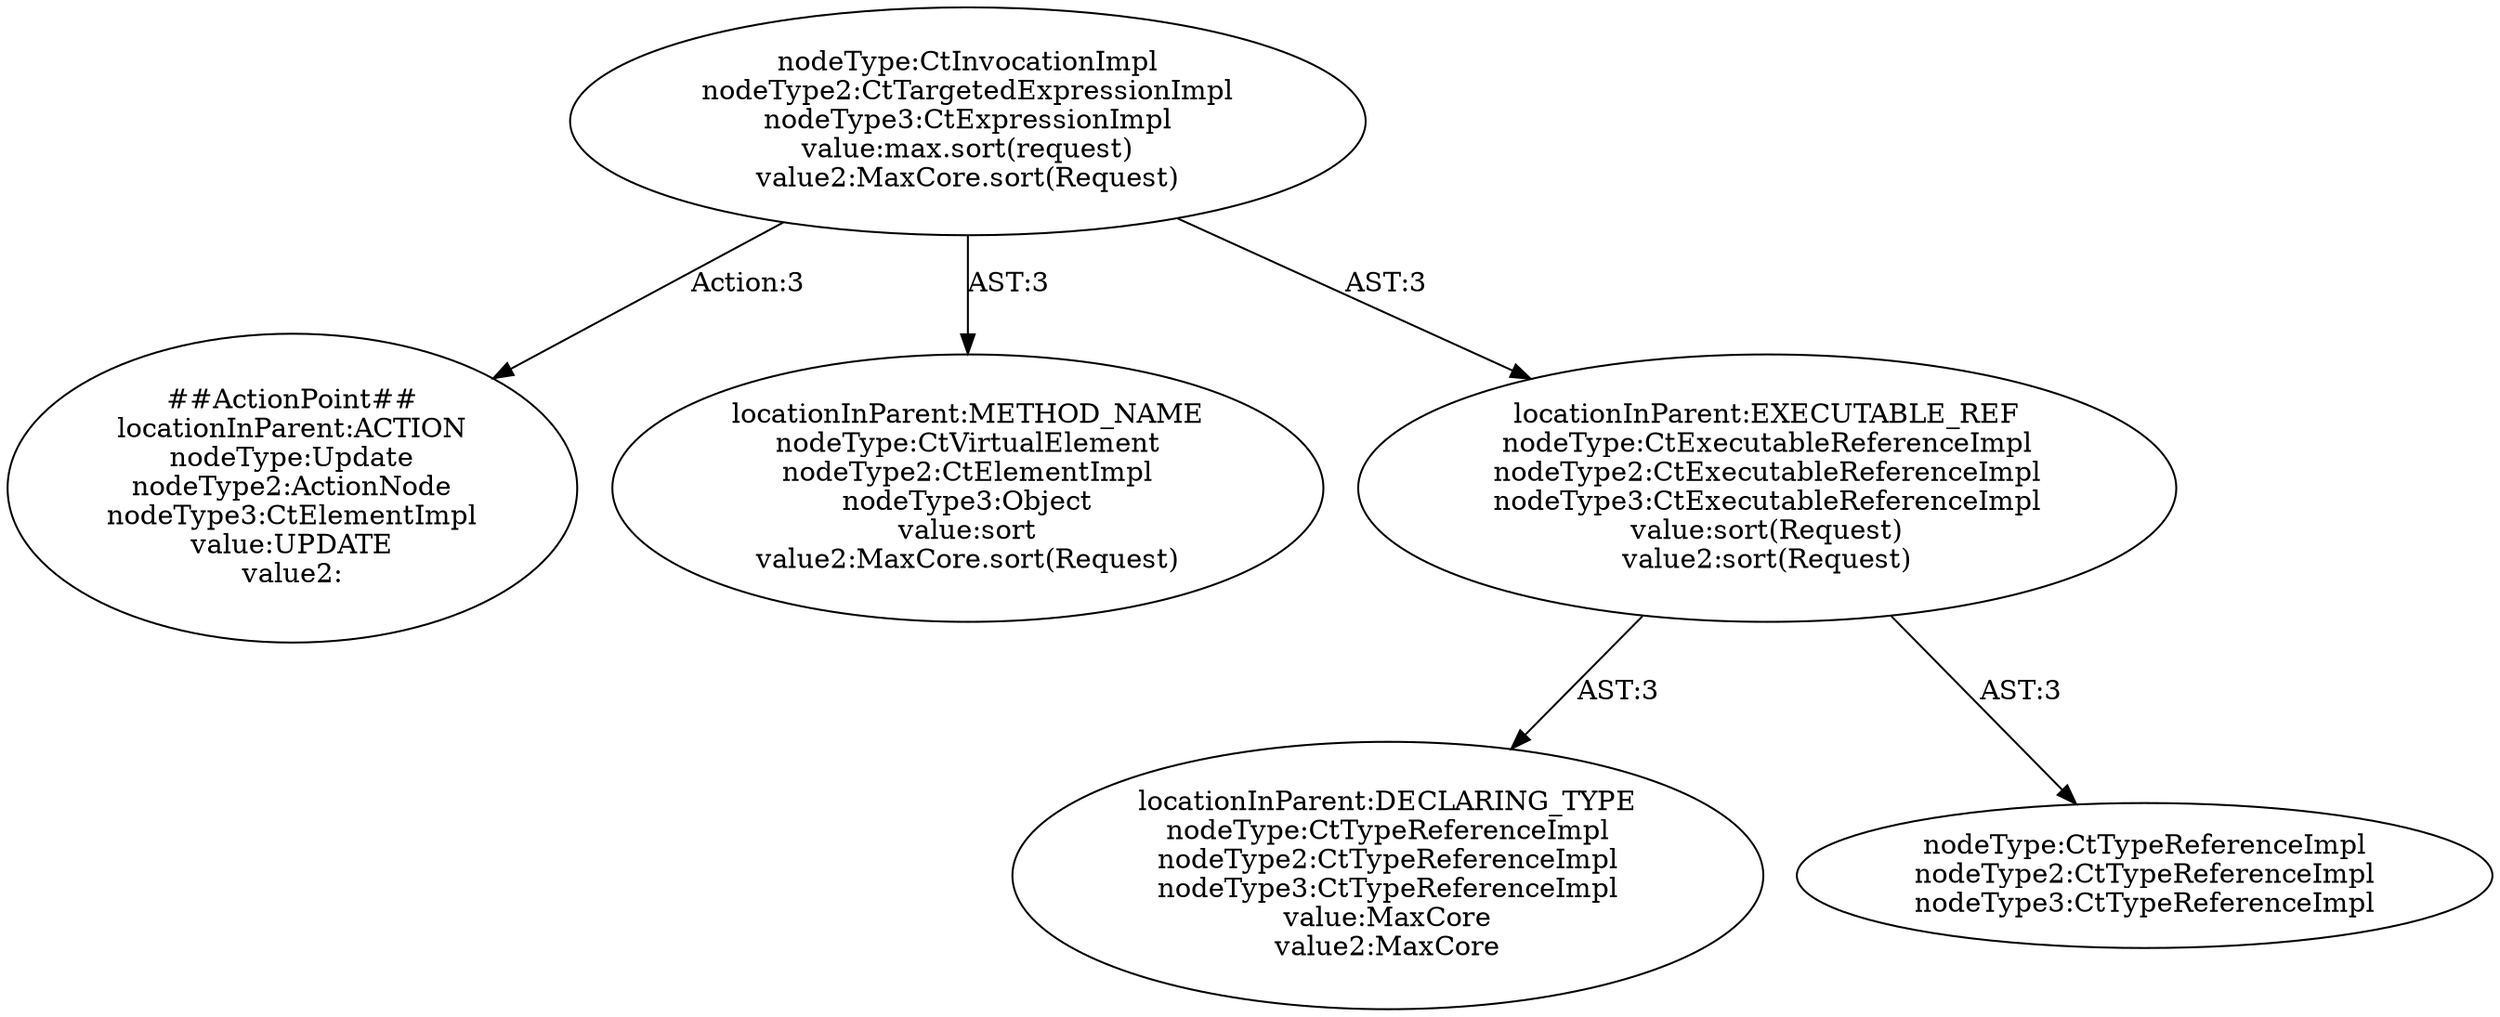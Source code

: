 digraph "Pattern" {
0 [label="##ActionPoint##
locationInParent:ACTION
nodeType:Update
nodeType2:ActionNode
nodeType3:CtElementImpl
value:UPDATE
value2:" shape=ellipse]
1 [label="nodeType:CtInvocationImpl
nodeType2:CtTargetedExpressionImpl
nodeType3:CtExpressionImpl
value:max.sort(request)
value2:MaxCore.sort(Request)" shape=ellipse]
2 [label="locationInParent:METHOD_NAME
nodeType:CtVirtualElement
nodeType2:CtElementImpl
nodeType3:Object
value:sort
value2:MaxCore.sort(Request)" shape=ellipse]
3 [label="locationInParent:EXECUTABLE_REF
nodeType:CtExecutableReferenceImpl
nodeType2:CtExecutableReferenceImpl
nodeType3:CtExecutableReferenceImpl
value:sort(Request)
value2:sort(Request)" shape=ellipse]
4 [label="locationInParent:DECLARING_TYPE
nodeType:CtTypeReferenceImpl
nodeType2:CtTypeReferenceImpl
nodeType3:CtTypeReferenceImpl
value:MaxCore
value2:MaxCore" shape=ellipse]
5 [label="nodeType:CtTypeReferenceImpl
nodeType2:CtTypeReferenceImpl
nodeType3:CtTypeReferenceImpl" shape=ellipse]
1 -> 0 [label="Action:3"];
1 -> 2 [label="AST:3"];
1 -> 3 [label="AST:3"];
3 -> 4 [label="AST:3"];
3 -> 5 [label="AST:3"];
}